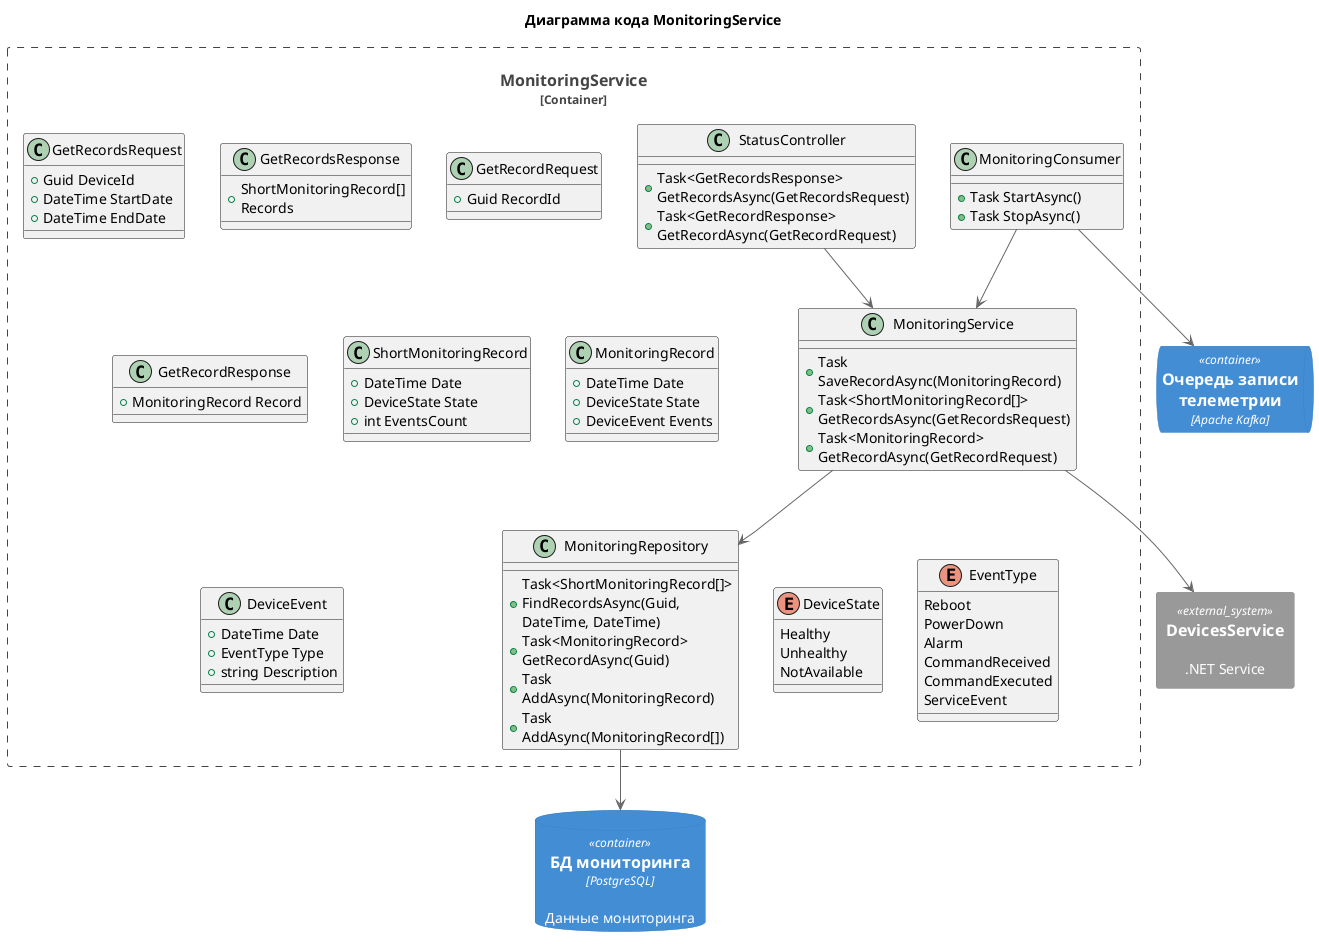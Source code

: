 @startuml
!include <C4/C4_Container>

allow_mixing

title Диаграмма кода MonitoringService

Container_Boundary(MonitoringServiceContainer, "MonitoringService") {
    class StatusController {
        + Task<GetRecordsResponse> GetRecordsAsync(GetRecordsRequest)
        + Task<GetRecordResponse> GetRecordAsync(GetRecordRequest)
    }

    class MonitoringService {
        + Task SaveRecordAsync(MonitoringRecord)
        + Task<ShortMonitoringRecord[]> GetRecordsAsync(GetRecordsRequest)
        + Task<MonitoringRecord> GetRecordAsync(GetRecordRequest)
    }

    class MonitoringRepository {
        + Task<ShortMonitoringRecord[]> FindRecordsAsync(Guid, DateTime, DateTime)
        + Task<MonitoringRecord> GetRecordAsync(Guid)
        + Task AddAsync(MonitoringRecord)
        + Task AddAsync(MonitoringRecord[])
    }

    class MonitoringConsumer {
        + Task StartAsync()
        + Task StopAsync()
    }

    class GetRecordsRequest {
        + Guid DeviceId
        + DateTime StartDate
        + DateTime EndDate
    }

    class GetRecordsResponse {
        + ShortMonitoringRecord[] Records
    }

    class GetRecordRequest {
        + Guid RecordId
    }

    class GetRecordResponse {
        + MonitoringRecord Record
    }

    class ShortMonitoringRecord {
        + DateTime Date
        + DeviceState State
        + int EventsCount
    }

    class MonitoringRecord {
        + DateTime Date
        + DeviceState State
        + DeviceEvent Events
    }

    class DeviceEvent {
        + DateTime Date
        + EventType Type
        + string Description
    }

    enum DeviceState {
        Healthy
        Unhealthy
        NotAvailable
    }

    enum EventType {
        Reboot
        PowerDown
        Alarm
        CommandReceived
        CommandExecuted
        ServiceEvent
    }

    StatusController --> MonitoringService
    MonitoringConsumer --> MonitoringService
    MonitoringService --> MonitoringRepository
}

    System_Ext(DevicesService, "DevicesService", ".NET Service")

    ContainerDb(MonitoringDatabase, "БД мониторинга", "PostgreSQL", "Данные мониторинга")
    ContainerQueue(MonitoringQueue, "Очередь записи телеметрии", "Apache Kafka")

    MonitoringService --> DevicesService
    MonitoringRepository --> MonitoringDatabase
    MonitoringConsumer --> MonitoringQueue

@enduml